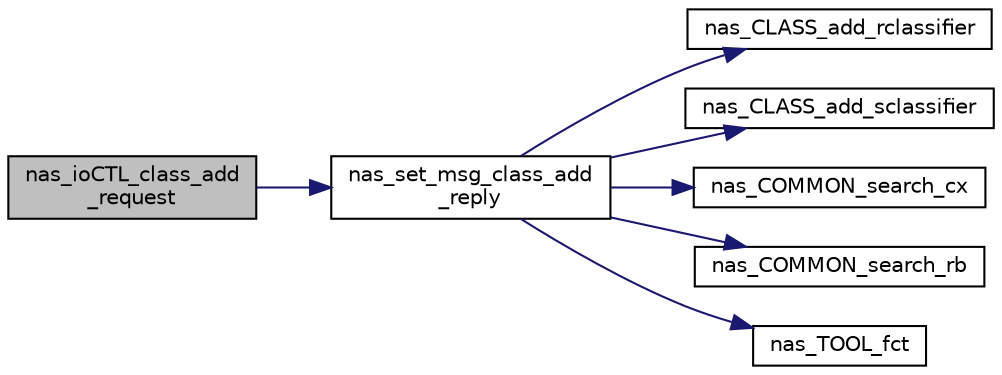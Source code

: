 digraph "nas_ioCTL_class_add_request"
{
 // LATEX_PDF_SIZE
  edge [fontname="Helvetica",fontsize="10",labelfontname="Helvetica",labelfontsize="10"];
  node [fontname="Helvetica",fontsize="10",shape=record];
  rankdir="LR";
  Node1 [label="nas_ioCTL_class_add\l_request",height=0.2,width=0.4,color="black", fillcolor="grey75", style="filled", fontcolor="black",tooltip=" "];
  Node1 -> Node2 [color="midnightblue",fontsize="10",style="solid",fontname="Helvetica"];
  Node2 [label="nas_set_msg_class_add\l_reply",height=0.2,width=0.4,color="black", fillcolor="white", style="filled",URL="$MESH_2ioctl_8c.html#aa2a5b68790d15cb32f11e2e4a4190d84",tooltip=" "];
  Node2 -> Node3 [color="midnightblue",fontsize="10",style="solid",fontname="Helvetica"];
  Node3 [label="nas_CLASS_add_rclassifier",height=0.2,width=0.4,color="black", fillcolor="white", style="filled",URL="$MESH_2classifier_8c.html#abd6d4c42694f02f2b59fbc9ffa3e3c7d",tooltip=" "];
  Node2 -> Node4 [color="midnightblue",fontsize="10",style="solid",fontname="Helvetica"];
  Node4 [label="nas_CLASS_add_sclassifier",height=0.2,width=0.4,color="black", fillcolor="white", style="filled",URL="$MESH_2classifier_8c.html#a60ca52fd042874dec6043163c40e207a",tooltip=" "];
  Node2 -> Node5 [color="midnightblue",fontsize="10",style="solid",fontname="Helvetica"];
  Node5 [label="nas_COMMON_search_cx",height=0.2,width=0.4,color="black", fillcolor="white", style="filled",URL="$group__em.html#gad7bb91029cc3863a4e08478b275cd892",tooltip="Search for a connection entity based on its index and pointer to nas_priv."];
  Node2 -> Node6 [color="midnightblue",fontsize="10",style="solid",fontname="Helvetica"];
  Node6 [label="nas_COMMON_search_rb",height=0.2,width=0.4,color="black", fillcolor="white", style="filled",URL="$group__em.html#ga06c84e5c4619b3d814e417911827924f",tooltip="Search for a radio-bearer entity for a particular connection and radio-bearer index."];
  Node2 -> Node7 [color="midnightblue",fontsize="10",style="solid",fontname="Helvetica"];
  Node7 [label="nas_TOOL_fct",height=0.2,width=0.4,color="black", fillcolor="white", style="filled",URL="$group__em.html#gaf9cbd7c4815fb839db607ab6dc3d8bab",tooltip=" "];
}
